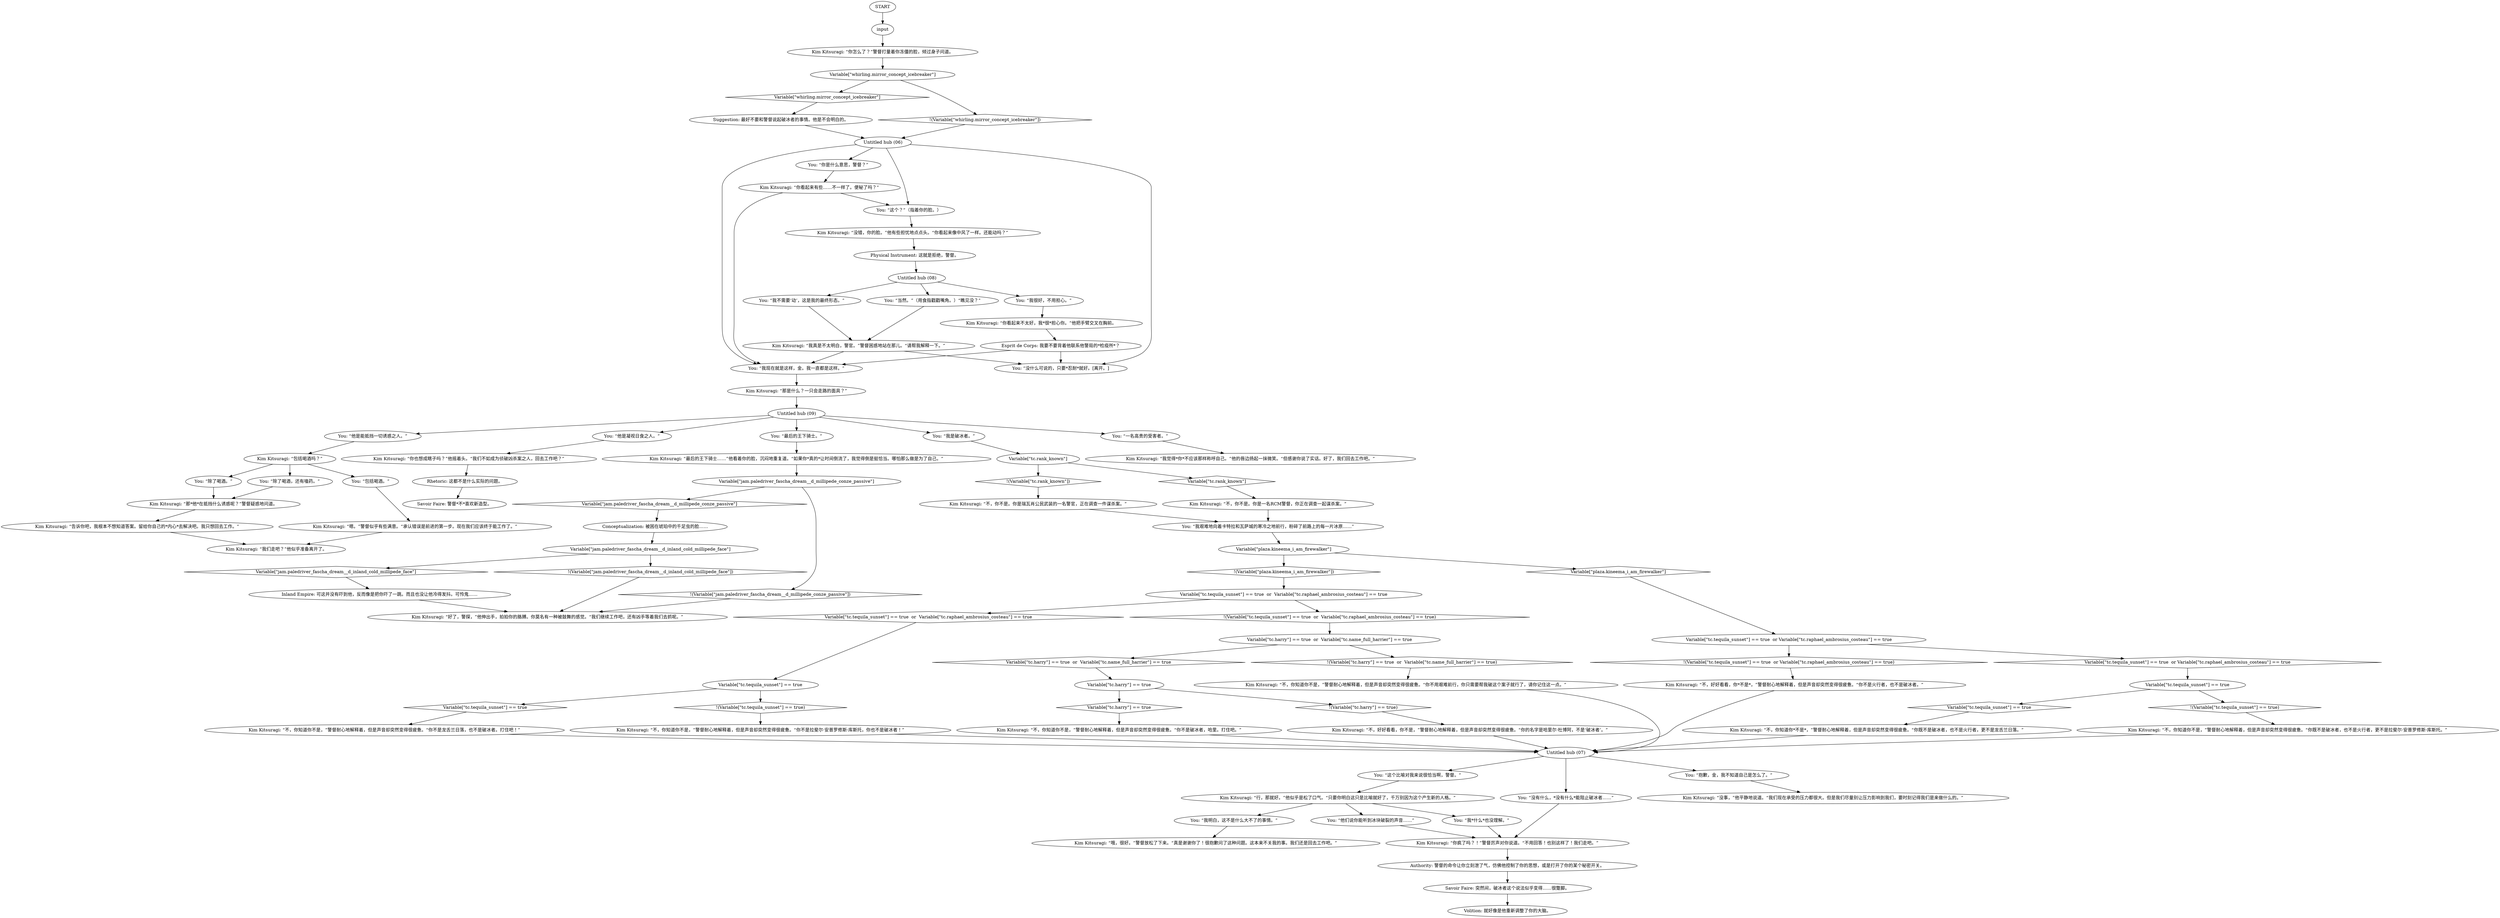 # KIM SWITCH / PORTRAIT REACTION
# The conversation you and Kim are gonna have the first time he sees you with your new and powerful visage, Icebreaker.
# ==================================================
digraph G {
	  0 [label="START"];
	  1 [label="input"];
	  2 [label="Untitled hub (06)"];
	  3 [label="Untitled hub (07)"];
	  4 [label="Esprit de Corps: 我要不要背着他联系他警局的*检疫所*？"];
	  5 [label="Kim Kitsuragi: “你疯了吗？！”警督厉声对你说道。“不用回答！也别这样了！我们走吧。”"];
	  6 [label="Kim Kitsuragi: “不，你知道你不是，”警督耐心地解释着，但是声音却突然变得很疲惫。“你不是龙舌兰日落，也不是破冰者。打住吧！”"];
	  7 [label="You: “我明白，这不是什么大不了的事情。”"];
	  8 [label="You: “我不需要‘动’，这是我的最终形态。”"];
	  9 [label="Kim Kitsuragi: “好了，警探，”他伸出手，拍拍你的胳膊。你莫名有一种被鼓舞的感觉。“我们继续工作吧，还有凶手等着我们去抓呢。”"];
	  10 [label="Inland Empire: 可这并没有吓到他，反而像是把你吓了一跳。而且也没让他冷得发抖。可怜鬼……"];
	  11 [label="Volition: 就好像是他重新调整了你的大脑。"];
	  12 [label="Physical Instrument: 这就是拒绝，警督。"];
	  13 [label="Savoir Faire: 警督*不*喜欢新造型。"];
	  14 [label="Variable[\"jam.paledriver_fascha_dream__d_inland_cold_millipede_face\"]"];
	  15 [label="Variable[\"jam.paledriver_fascha_dream__d_inland_cold_millipede_face\"]", shape=diamond];
	  16 [label="!(Variable[\"jam.paledriver_fascha_dream__d_inland_cold_millipede_face\"])", shape=diamond];
	  17 [label="Kim Kitsuragi: “不，你知道你不是，”警督耐心地解释着，但是声音却突然变得很疲惫。“你不用艰难前行，你只需要帮我破这个案子就行了，请你记住这一点。”"];
	  18 [label="You: “他是能抵挡一切诱惑之人。”"];
	  19 [label="Kim Kitsuragi: “你也想成瞎子吗？”他摇着头。“我们不如成为侦破凶杀案之人，回去工作吧？”"];
	  20 [label="You: “除了喝酒，还有嗑药。”"];
	  21 [label="Rhetoric: 这都不是什么实际的问题。"];
	  22 [label="Kim Kitsuragi: “不，你知道你*不是*，”警督耐心地解释着，但是声音却突然变得很疲惫。“你既不是破冰者，也不是火行者，更不是龙舌兰日落。”"];
	  23 [label="You: “他们说你能听到冰块破裂的声音……”"];
	  24 [label="Authority: 警督的命令让你立刻泄了气，仿佛他控制了你的思想，或是打开了你的某个秘密开关。"];
	  25 [label="You: “我现在就是这样，金。我一直都是这样。”"];
	  26 [label="Kim Kitsuragi: “不，好好看看，你*不是*，”警督耐心地解释着，但是声音却突然变得很疲惫。“你不是火行者，也不是破冰者。”"];
	  27 [label="Kim Kitsuragi: “哦，很好。”警督放松了下来。“真是谢谢你了！很抱歉问了这种问题。这本来不关我的事。我们还是回去工作吧。”"];
	  28 [label="Untitled hub (08)"];
	  29 [label="Kim Kitsuragi: “不，你不是。你是一名RCM警督，你正在调查一起谋杀案。”"];
	  30 [label="Variable[\"tc.rank_known\"]"];
	  31 [label="Variable[\"tc.rank_known\"]", shape=diamond];
	  32 [label="!(Variable[\"tc.rank_known\"])", shape=diamond];
	  33 [label="Kim Kitsuragi: “你看起来不太好，我*很*担心你。”他把手臂交叉在胸前。"];
	  34 [label="Kim Kitsuragi: “不，你不是。你是瑞瓦肖公民武装的一名警官，正在调查一件谋杀案。”"];
	  35 [label="Kim Kitsuragi: “不，你知道你不是，”警督耐心地解释着，但是声音却突然变得很疲惫。“你既不是破冰者，也不是火行者，更不是拉斐尔·安普罗修斯·库斯托。”"];
	  36 [label="You: “包括喝酒。”"];
	  37 [label="Kim Kitsuragi: “我觉得*你*不应该那样称呼自己。”他的唇边扬起一抹微笑。“但感谢你说了实话。好了，我们回去工作吧。”"];
	  38 [label="Kim Kitsuragi: “那*他*在抵挡什么诱惑呢？”警督疑惑地问道。"];
	  39 [label="Kim Kitsuragi: “嗯。”警督似乎有些满意。“承认错误是前进的第一步。现在我们应该终于能工作了。”"];
	  40 [label="Suggestion: 最好不要和警督说起破冰者的事情。他是不会明白的。"];
	  41 [label="Kim Kitsuragi: “包括喝酒吗？”"];
	  42 [label="Kim Kitsuragi: “我真是不太明白，警官。”警督困惑地站在那儿。“请帮我解释一下。”"];
	  43 [label="Kim Kitsuragi: “最后的王下骑士……”他看着你的脸，沉闷地重复道。“如果你*真的*让时间倒流了，我觉得倒是挺恰当。哪怕那么做是为了自己。”"];
	  44 [label="Kim Kitsuragi: “我们走吧？”他似乎准备离开了。"];
	  45 [label="You: “这个？”（指着你的脸。）"];
	  46 [label="Variable[\"tc.tequila_sunset\"] == true"];
	  47 [label="Variable[\"tc.tequila_sunset\"] == true", shape=diamond];
	  48 [label="!(Variable[\"tc.tequila_sunset\"] == true)", shape=diamond];
	  49 [label="Kim Kitsuragi: “那是什么？一只会走路的面具？”"];
	  50 [label="Variable[\"jam.paledriver_fascha_dream__d_millipede_conze_passive\"]"];
	  51 [label="Variable[\"jam.paledriver_fascha_dream__d_millipede_conze_passive\"]", shape=diamond];
	  52 [label="!(Variable[\"jam.paledriver_fascha_dream__d_millipede_conze_passive\"])", shape=diamond];
	  53 [label="Conceptualization: 被困在琥珀中的千足虫的脸……"];
	  54 [label="Kim Kitsuragi: “你怎么了？”警督打量着你冻僵的脸，倾过身子问道。"];
	  55 [label="Kim Kitsuragi: “不，你知道你不是，”警督耐心地解释着，但是声音却突然变得很疲惫。“你不是破冰者，哈里。打住吧。”"];
	  56 [label="You: “当然。”（用食指戳戳嘴角。）“瞧见没？”"];
	  57 [label="Variable[\"tc.harry\"] == true  or  Variable[\"tc.name_full_harrier\"] == true"];
	  58 [label="Variable[\"tc.harry\"] == true  or  Variable[\"tc.name_full_harrier\"] == true", shape=diamond];
	  59 [label="!(Variable[\"tc.harry\"] == true  or  Variable[\"tc.name_full_harrier\"] == true)", shape=diamond];
	  60 [label="Kim Kitsuragi: “没事，”他平静地说道。“我们现在承受的压力都很大。但是我们尽量别让压力影响到我们，要时刻记得我们是来做什么的。”"];
	  61 [label="You: “我很好，不用担心。”"];
	  62 [label="You: “你是什么意思，警督？”"];
	  63 [label="Variable[\"tc.tequila_sunset\"] == true  or  Variable[\"tc.raphael_ambrosius_costeau\"] == true"];
	  64 [label="Variable[\"tc.tequila_sunset\"] == true  or  Variable[\"tc.raphael_ambrosius_costeau\"] == true", shape=diamond];
	  65 [label="!(Variable[\"tc.tequila_sunset\"] == true  or  Variable[\"tc.raphael_ambrosius_costeau\"] == true)", shape=diamond];
	  66 [label="You: “他是凝视日食之人。”"];
	  67 [label="Variable[\"tc.tequila_sunset\"] == true  or Variable[\"tc.raphael_ambrosius_costeau\"] == true"];
	  68 [label="Variable[\"tc.tequila_sunset\"] == true  or Variable[\"tc.raphael_ambrosius_costeau\"] == true", shape=diamond];
	  69 [label="!(Variable[\"tc.tequila_sunset\"] == true  or Variable[\"tc.raphael_ambrosius_costeau\"] == true)", shape=diamond];
	  70 [label="Variable[\"tc.tequila_sunset\"] == true"];
	  71 [label="Variable[\"tc.tequila_sunset\"] == true", shape=diamond];
	  72 [label="!(Variable[\"tc.tequila_sunset\"] == true)", shape=diamond];
	  74 [label="You: “没什么可说的，只要*忍耐*就好。[离开。]"];
	  75 [label="You: “最后的王下骑士。”"];
	  76 [label="You: “我是破冰者。”"];
	  77 [label="Kim Kitsuragi: “不，好好看看，你不是，”警督耐心地解释着，但是声音却突然变得很疲惫。“你的名字是哈里尔·杜博阿，不是‘破冰者’。”"];
	  78 [label="Kim Kitsuragi: “不，你知道你不是，”警督耐心地解释着，但是声音却突然变得很疲惫。“你不是拉斐尔·安普罗修斯·库斯托，你也不是破冰者！”"];
	  79 [label="Kim Kitsuragi: “行，那就好。”他似乎是松了口气。“只要你明白这只是比喻就好了，千万别因为这个产生新的人格。”"];
	  80 [label="Kim Kitsuragi: “你看起来有些……不一样了。便秘了吗？”"];
	  81 [label="You: “我艰难地向着卡特拉和瓦萨城的寒冷之地前行，粉碎了前路上的每一片冰原……”"];
	  82 [label="You: “没有什么，*没有什么*能阻止破冰者……”"];
	  83 [label="Savoir Faire: 突然间，破冰者这个说法似乎变得……很蹩脚。"];
	  84 [label="You: “这个比喻对我来说很恰当啊，警督。”"];
	  85 [label="Variable[\"whirling.mirror_concept_icebreaker\"]"];
	  86 [label="Variable[\"whirling.mirror_concept_icebreaker\"]", shape=diamond];
	  87 [label="!(Variable[\"whirling.mirror_concept_icebreaker\"])", shape=diamond];
	  88 [label="You: “一名高贵的受害者。”"];
	  89 [label="You: “除了喝酒。”"];
	  90 [label="Variable[\"plaza.kineema_i_am_firewalker\"]"];
	  91 [label="Variable[\"plaza.kineema_i_am_firewalker\"]", shape=diamond];
	  92 [label="!(Variable[\"plaza.kineema_i_am_firewalker\"])", shape=diamond];
	  93 [label="Variable[\"tc.harry\"] == true"];
	  94 [label="Variable[\"tc.harry\"] == true", shape=diamond];
	  95 [label="!(Variable[\"tc.harry\"] == true)", shape=diamond];
	  96 [label="You: “抱歉，金，我不知道自己是怎么了。”"];
	  97 [label="You: “我*什么*也没理解。”"];
	  98 [label="Kim Kitsuragi: “没错，你的脸。”他有些担忧地点点头。“你看起来像中风了一样。还能动吗？”"];
	  99 [label="Untitled hub (09)"];
	  100 [label="Kim Kitsuragi: “告诉你吧，我根本不想知道答案。留给你自己的*内心*去解决吧。我只想回去工作。”"];
	  0 -> 1
	  1 -> 54
	  2 -> 25
	  2 -> 74
	  2 -> 45
	  2 -> 62
	  3 -> 96
	  3 -> 82
	  3 -> 84
	  4 -> 25
	  4 -> 74
	  5 -> 24
	  6 -> 3
	  7 -> 27
	  8 -> 42
	  10 -> 9
	  12 -> 28
	  14 -> 16
	  14 -> 15
	  15 -> 10
	  16 -> 9
	  17 -> 3
	  18 -> 41
	  19 -> 21
	  20 -> 38
	  21 -> 13
	  22 -> 3
	  23 -> 5
	  24 -> 83
	  25 -> 49
	  26 -> 3
	  28 -> 56
	  28 -> 8
	  28 -> 61
	  29 -> 81
	  30 -> 32
	  30 -> 31
	  31 -> 29
	  32 -> 34
	  33 -> 4
	  34 -> 81
	  35 -> 3
	  36 -> 39
	  38 -> 100
	  39 -> 44
	  40 -> 2
	  41 -> 89
	  41 -> 36
	  41 -> 20
	  42 -> 25
	  42 -> 74
	  43 -> 50
	  45 -> 98
	  46 -> 48
	  46 -> 47
	  47 -> 6
	  48 -> 78
	  49 -> 99
	  50 -> 51
	  50 -> 52
	  51 -> 53
	  52 -> 9
	  53 -> 14
	  54 -> 85
	  55 -> 3
	  56 -> 42
	  57 -> 58
	  57 -> 59
	  58 -> 93
	  59 -> 17
	  61 -> 33
	  62 -> 80
	  63 -> 64
	  63 -> 65
	  64 -> 46
	  65 -> 57
	  66 -> 19
	  67 -> 68
	  67 -> 69
	  68 -> 70
	  69 -> 26
	  70 -> 72
	  70 -> 71
	  71 -> 22
	  72 -> 35
	  75 -> 43
	  76 -> 30
	  77 -> 3
	  78 -> 3
	  79 -> 97
	  79 -> 7
	  79 -> 23
	  80 -> 25
	  80 -> 45
	  81 -> 90
	  82 -> 5
	  83 -> 11
	  84 -> 79
	  85 -> 86
	  85 -> 87
	  86 -> 40
	  87 -> 2
	  88 -> 37
	  89 -> 38
	  90 -> 91
	  90 -> 92
	  91 -> 67
	  92 -> 63
	  93 -> 94
	  93 -> 95
	  94 -> 55
	  95 -> 77
	  96 -> 60
	  97 -> 5
	  98 -> 12
	  99 -> 66
	  99 -> 75
	  99 -> 76
	  99 -> 18
	  99 -> 88
	  100 -> 44
}

